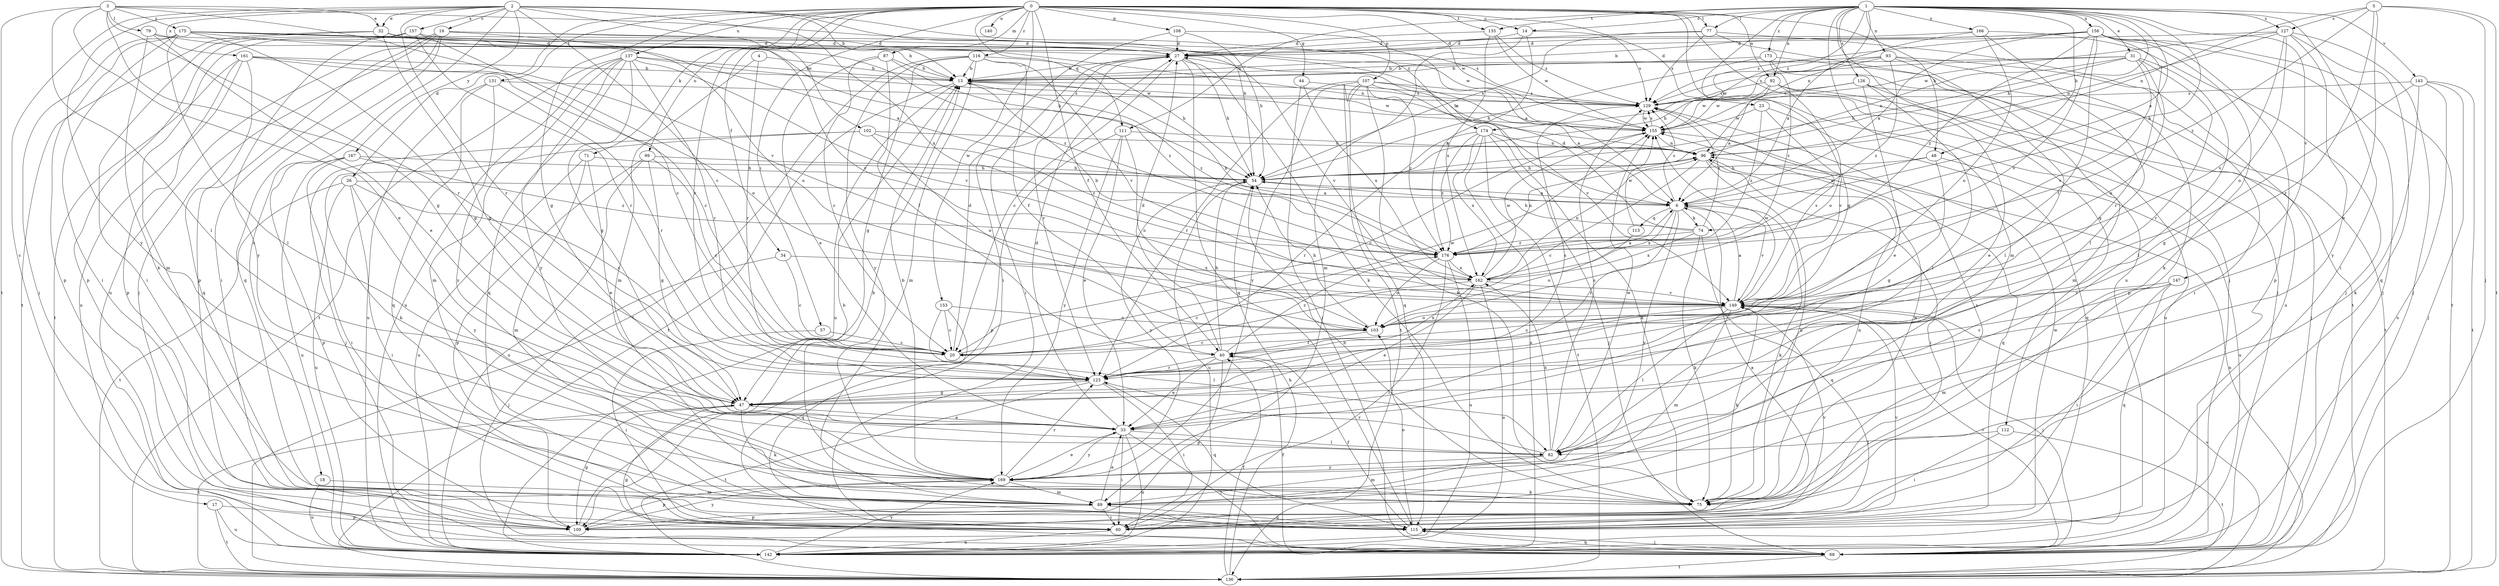 strict digraph  {
0;
1;
2;
3;
4;
5;
6;
13;
14;
16;
17;
18;
20;
23;
26;
27;
31;
32;
33;
34;
40;
44;
47;
48;
54;
57;
60;
68;
71;
74;
75;
77;
79;
82;
87;
89;
92;
93;
96;
99;
102;
103;
107;
108;
109;
111;
112;
113;
115;
116;
123;
126;
127;
129;
131;
135;
136;
137;
140;
142;
143;
147;
149;
153;
155;
156;
157;
161;
162;
166;
167;
169;
173;
174;
175;
176;
0 -> 14  [label=c];
0 -> 23  [label=d];
0 -> 26  [label=d];
0 -> 34  [label=f];
0 -> 40  [label=f];
0 -> 44  [label=g];
0 -> 47  [label=g];
0 -> 48  [label=h];
0 -> 57  [label=i];
0 -> 68  [label=j];
0 -> 71  [label=k];
0 -> 77  [label=l];
0 -> 87  [label=m];
0 -> 92  [label=n];
0 -> 99  [label=o];
0 -> 107  [label=p];
0 -> 108  [label=p];
0 -> 111  [label=q];
0 -> 116  [label=r];
0 -> 123  [label=r];
0 -> 131  [label=t];
0 -> 135  [label=t];
0 -> 137  [label=u];
0 -> 140  [label=u];
0 -> 142  [label=u];
0 -> 153  [label=w];
0 -> 155  [label=w];
1 -> 6  [label=a];
1 -> 14  [label=c];
1 -> 31  [label=e];
1 -> 47  [label=g];
1 -> 48  [label=h];
1 -> 54  [label=h];
1 -> 60  [label=i];
1 -> 74  [label=k];
1 -> 77  [label=l];
1 -> 89  [label=m];
1 -> 92  [label=n];
1 -> 93  [label=n];
1 -> 96  [label=n];
1 -> 111  [label=q];
1 -> 112  [label=q];
1 -> 126  [label=s];
1 -> 127  [label=s];
1 -> 135  [label=t];
1 -> 143  [label=v];
1 -> 147  [label=v];
1 -> 156  [label=x];
1 -> 166  [label=y];
1 -> 173  [label=z];
1 -> 174  [label=z];
2 -> 13  [label=b];
2 -> 16  [label=c];
2 -> 17  [label=c];
2 -> 18  [label=c];
2 -> 20  [label=c];
2 -> 32  [label=e];
2 -> 54  [label=h];
2 -> 102  [label=o];
2 -> 123  [label=r];
2 -> 157  [label=x];
2 -> 161  [label=x];
2 -> 162  [label=x];
2 -> 167  [label=y];
2 -> 169  [label=y];
2 -> 174  [label=z];
3 -> 6  [label=a];
3 -> 32  [label=e];
3 -> 33  [label=e];
3 -> 47  [label=g];
3 -> 79  [label=l];
3 -> 82  [label=l];
3 -> 123  [label=r];
3 -> 136  [label=t];
3 -> 149  [label=v];
3 -> 175  [label=z];
4 -> 13  [label=b];
4 -> 89  [label=m];
4 -> 123  [label=r];
5 -> 33  [label=e];
5 -> 68  [label=j];
5 -> 96  [label=n];
5 -> 123  [label=r];
5 -> 127  [label=s];
5 -> 136  [label=t];
5 -> 176  [label=z];
6 -> 74  [label=k];
6 -> 75  [label=k];
6 -> 113  [label=q];
6 -> 123  [label=r];
6 -> 129  [label=s];
6 -> 149  [label=v];
6 -> 162  [label=x];
6 -> 169  [label=y];
13 -> 129  [label=s];
13 -> 136  [label=t];
13 -> 142  [label=u];
13 -> 155  [label=w];
13 -> 176  [label=z];
14 -> 27  [label=d];
14 -> 89  [label=m];
14 -> 129  [label=s];
14 -> 176  [label=z];
16 -> 27  [label=d];
16 -> 60  [label=i];
16 -> 68  [label=j];
16 -> 103  [label=o];
16 -> 109  [label=p];
16 -> 115  [label=q];
16 -> 129  [label=s];
16 -> 142  [label=u];
17 -> 109  [label=p];
17 -> 136  [label=t];
17 -> 142  [label=u];
18 -> 89  [label=m];
18 -> 142  [label=u];
20 -> 27  [label=d];
20 -> 155  [label=w];
23 -> 115  [label=q];
23 -> 149  [label=v];
23 -> 155  [label=w];
23 -> 176  [label=z];
26 -> 6  [label=a];
26 -> 20  [label=c];
26 -> 60  [label=i];
26 -> 136  [label=t];
26 -> 142  [label=u];
26 -> 169  [label=y];
27 -> 13  [label=b];
27 -> 20  [label=c];
27 -> 54  [label=h];
27 -> 60  [label=i];
27 -> 75  [label=k];
27 -> 115  [label=q];
27 -> 123  [label=r];
27 -> 149  [label=v];
31 -> 13  [label=b];
31 -> 54  [label=h];
31 -> 82  [label=l];
31 -> 96  [label=n];
31 -> 103  [label=o];
31 -> 123  [label=r];
31 -> 129  [label=s];
31 -> 149  [label=v];
32 -> 27  [label=d];
32 -> 47  [label=g];
32 -> 60  [label=i];
32 -> 136  [label=t];
32 -> 149  [label=v];
32 -> 176  [label=z];
33 -> 27  [label=d];
33 -> 60  [label=i];
33 -> 68  [label=j];
33 -> 82  [label=l];
33 -> 142  [label=u];
33 -> 169  [label=y];
34 -> 20  [label=c];
34 -> 68  [label=j];
34 -> 162  [label=x];
40 -> 27  [label=d];
40 -> 33  [label=e];
40 -> 54  [label=h];
40 -> 109  [label=p];
40 -> 123  [label=r];
40 -> 162  [label=x];
40 -> 176  [label=z];
44 -> 68  [label=j];
44 -> 129  [label=s];
44 -> 162  [label=x];
47 -> 33  [label=e];
47 -> 75  [label=k];
47 -> 109  [label=p];
47 -> 129  [label=s];
47 -> 136  [label=t];
48 -> 6  [label=a];
48 -> 47  [label=g];
48 -> 54  [label=h];
48 -> 142  [label=u];
54 -> 6  [label=a];
54 -> 142  [label=u];
54 -> 169  [label=y];
57 -> 20  [label=c];
57 -> 60  [label=i];
60 -> 6  [label=a];
60 -> 142  [label=u];
60 -> 149  [label=v];
68 -> 40  [label=f];
68 -> 47  [label=g];
68 -> 115  [label=q];
68 -> 136  [label=t];
68 -> 149  [label=v];
71 -> 33  [label=e];
71 -> 54  [label=h];
71 -> 89  [label=m];
71 -> 142  [label=u];
74 -> 27  [label=d];
74 -> 54  [label=h];
74 -> 75  [label=k];
74 -> 115  [label=q];
74 -> 129  [label=s];
74 -> 162  [label=x];
74 -> 176  [label=z];
75 -> 13  [label=b];
75 -> 54  [label=h];
75 -> 96  [label=n];
75 -> 129  [label=s];
75 -> 155  [label=w];
77 -> 27  [label=d];
77 -> 54  [label=h];
77 -> 68  [label=j];
77 -> 129  [label=s];
77 -> 136  [label=t];
79 -> 13  [label=b];
79 -> 27  [label=d];
79 -> 33  [label=e];
79 -> 75  [label=k];
82 -> 89  [label=m];
82 -> 123  [label=r];
82 -> 129  [label=s];
82 -> 155  [label=w];
82 -> 162  [label=x];
82 -> 169  [label=y];
87 -> 13  [label=b];
87 -> 20  [label=c];
87 -> 33  [label=e];
87 -> 40  [label=f];
87 -> 176  [label=z];
89 -> 33  [label=e];
89 -> 60  [label=i];
89 -> 109  [label=p];
89 -> 115  [label=q];
92 -> 6  [label=a];
92 -> 33  [label=e];
92 -> 68  [label=j];
92 -> 103  [label=o];
92 -> 129  [label=s];
92 -> 155  [label=w];
93 -> 13  [label=b];
93 -> 54  [label=h];
93 -> 60  [label=i];
93 -> 82  [label=l];
93 -> 109  [label=p];
93 -> 155  [label=w];
93 -> 176  [label=z];
96 -> 20  [label=c];
96 -> 54  [label=h];
96 -> 60  [label=i];
96 -> 75  [label=k];
96 -> 115  [label=q];
99 -> 20  [label=c];
99 -> 47  [label=g];
99 -> 54  [label=h];
99 -> 109  [label=p];
99 -> 142  [label=u];
102 -> 68  [label=j];
102 -> 75  [label=k];
102 -> 96  [label=n];
102 -> 103  [label=o];
102 -> 176  [label=z];
103 -> 20  [label=c];
103 -> 40  [label=f];
103 -> 54  [label=h];
107 -> 6  [label=a];
107 -> 75  [label=k];
107 -> 115  [label=q];
107 -> 123  [label=r];
107 -> 129  [label=s];
107 -> 136  [label=t];
107 -> 149  [label=v];
107 -> 169  [label=y];
107 -> 176  [label=z];
108 -> 6  [label=a];
108 -> 27  [label=d];
108 -> 54  [label=h];
108 -> 60  [label=i];
109 -> 13  [label=b];
109 -> 169  [label=y];
111 -> 33  [label=e];
111 -> 96  [label=n];
111 -> 103  [label=o];
111 -> 109  [label=p];
111 -> 169  [label=y];
112 -> 60  [label=i];
112 -> 82  [label=l];
112 -> 136  [label=t];
113 -> 103  [label=o];
113 -> 155  [label=w];
115 -> 40  [label=f];
115 -> 68  [label=j];
115 -> 103  [label=o];
115 -> 149  [label=v];
115 -> 155  [label=w];
116 -> 13  [label=b];
116 -> 40  [label=f];
116 -> 47  [label=g];
116 -> 54  [label=h];
116 -> 89  [label=m];
116 -> 136  [label=t];
116 -> 149  [label=v];
116 -> 169  [label=y];
123 -> 47  [label=g];
123 -> 60  [label=i];
123 -> 115  [label=q];
123 -> 136  [label=t];
126 -> 33  [label=e];
126 -> 82  [label=l];
126 -> 129  [label=s];
126 -> 136  [label=t];
126 -> 142  [label=u];
126 -> 155  [label=w];
127 -> 27  [label=d];
127 -> 68  [label=j];
127 -> 96  [label=n];
127 -> 103  [label=o];
127 -> 115  [label=q];
127 -> 149  [label=v];
127 -> 155  [label=w];
127 -> 169  [label=y];
129 -> 155  [label=w];
131 -> 115  [label=q];
131 -> 123  [label=r];
131 -> 129  [label=s];
131 -> 142  [label=u];
131 -> 169  [label=y];
135 -> 27  [label=d];
135 -> 129  [label=s];
135 -> 155  [label=w];
135 -> 162  [label=x];
136 -> 40  [label=f];
136 -> 54  [label=h];
136 -> 96  [label=n];
136 -> 149  [label=v];
137 -> 13  [label=b];
137 -> 47  [label=g];
137 -> 89  [label=m];
137 -> 115  [label=q];
137 -> 123  [label=r];
137 -> 136  [label=t];
137 -> 142  [label=u];
137 -> 149  [label=v];
137 -> 155  [label=w];
137 -> 169  [label=y];
142 -> 169  [label=y];
143 -> 47  [label=g];
143 -> 68  [label=j];
143 -> 75  [label=k];
143 -> 129  [label=s];
143 -> 136  [label=t];
143 -> 142  [label=u];
147 -> 60  [label=i];
147 -> 89  [label=m];
147 -> 115  [label=q];
147 -> 123  [label=r];
147 -> 149  [label=v];
149 -> 6  [label=a];
149 -> 20  [label=c];
149 -> 68  [label=j];
149 -> 75  [label=k];
149 -> 82  [label=l];
149 -> 89  [label=m];
149 -> 103  [label=o];
149 -> 129  [label=s];
149 -> 155  [label=w];
153 -> 20  [label=c];
153 -> 82  [label=l];
153 -> 103  [label=o];
153 -> 115  [label=q];
155 -> 20  [label=c];
155 -> 96  [label=n];
155 -> 129  [label=s];
156 -> 6  [label=a];
156 -> 13  [label=b];
156 -> 27  [label=d];
156 -> 40  [label=f];
156 -> 68  [label=j];
156 -> 75  [label=k];
156 -> 109  [label=p];
156 -> 123  [label=r];
156 -> 129  [label=s];
156 -> 136  [label=t];
156 -> 149  [label=v];
156 -> 176  [label=z];
157 -> 20  [label=c];
157 -> 27  [label=d];
157 -> 89  [label=m];
157 -> 109  [label=p];
157 -> 123  [label=r];
157 -> 169  [label=y];
161 -> 13  [label=b];
161 -> 20  [label=c];
161 -> 103  [label=o];
161 -> 109  [label=p];
161 -> 115  [label=q];
161 -> 136  [label=t];
161 -> 142  [label=u];
162 -> 6  [label=a];
162 -> 13  [label=b];
162 -> 20  [label=c];
162 -> 33  [label=e];
162 -> 96  [label=n];
162 -> 142  [label=u];
162 -> 149  [label=v];
162 -> 155  [label=w];
166 -> 6  [label=a];
166 -> 27  [label=d];
166 -> 68  [label=j];
166 -> 82  [label=l];
166 -> 103  [label=o];
167 -> 54  [label=h];
167 -> 60  [label=i];
167 -> 109  [label=p];
167 -> 142  [label=u];
167 -> 176  [label=z];
169 -> 13  [label=b];
169 -> 33  [label=e];
169 -> 75  [label=k];
169 -> 89  [label=m];
169 -> 109  [label=p];
169 -> 123  [label=r];
173 -> 13  [label=b];
173 -> 54  [label=h];
173 -> 89  [label=m];
173 -> 142  [label=u];
173 -> 176  [label=z];
174 -> 68  [label=j];
174 -> 75  [label=k];
174 -> 96  [label=n];
174 -> 123  [label=r];
174 -> 136  [label=t];
174 -> 142  [label=u];
174 -> 162  [label=x];
174 -> 176  [label=z];
175 -> 6  [label=a];
175 -> 27  [label=d];
175 -> 47  [label=g];
175 -> 54  [label=h];
175 -> 60  [label=i];
175 -> 68  [label=j];
175 -> 82  [label=l];
175 -> 96  [label=n];
175 -> 109  [label=p];
175 -> 155  [label=w];
176 -> 13  [label=b];
176 -> 60  [label=i];
176 -> 96  [label=n];
176 -> 103  [label=o];
176 -> 142  [label=u];
176 -> 162  [label=x];
}

